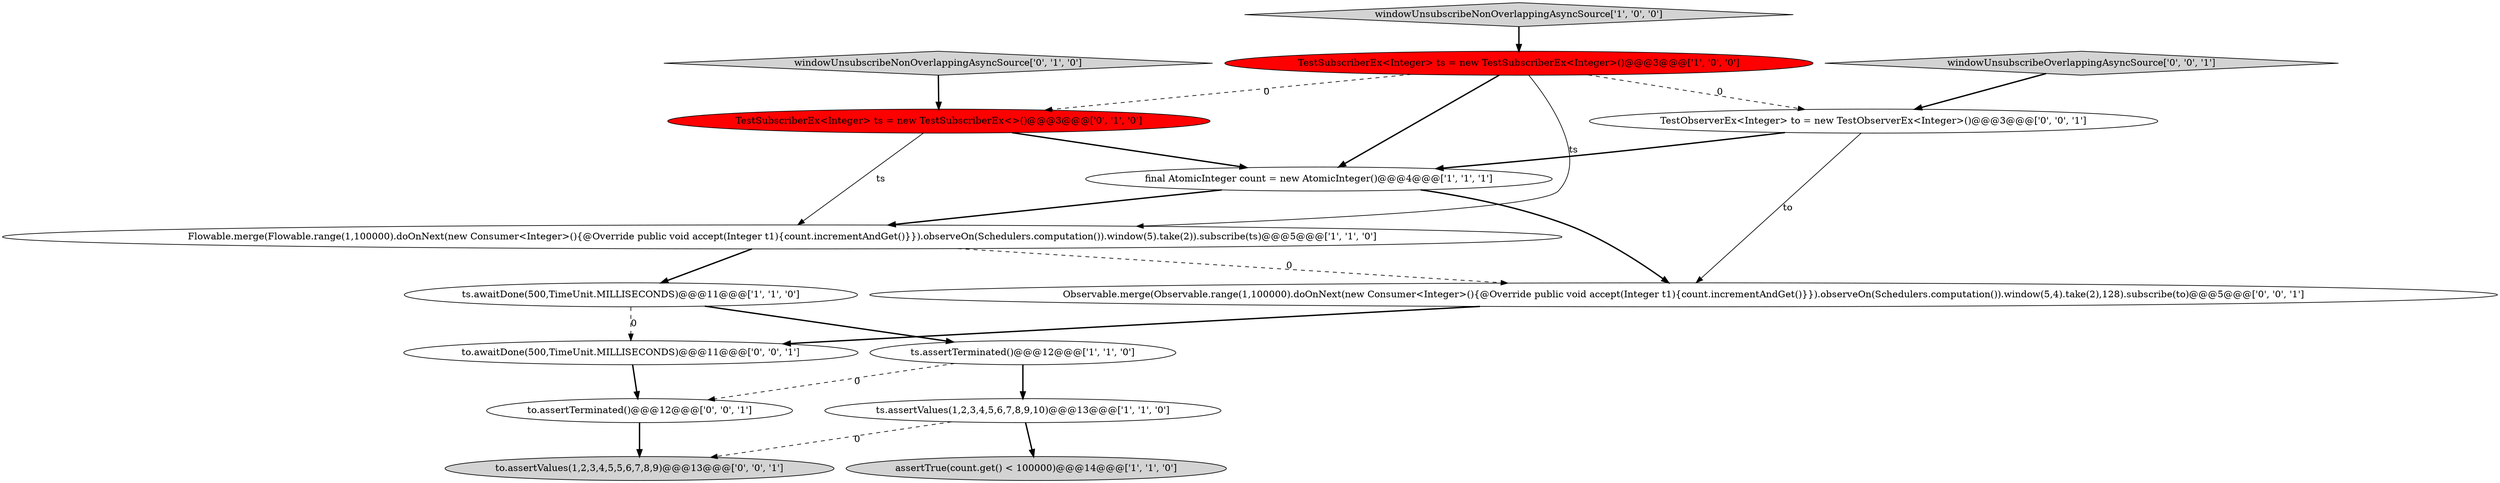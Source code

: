 digraph {
9 [style = filled, label = "TestSubscriberEx<Integer> ts = new TestSubscriberEx<>()@@@3@@@['0', '1', '0']", fillcolor = red, shape = ellipse image = "AAA1AAABBB2BBB"];
3 [style = filled, label = "Flowable.merge(Flowable.range(1,100000).doOnNext(new Consumer<Integer>(){@Override public void accept(Integer t1){count.incrementAndGet()}}).observeOn(Schedulers.computation()).window(5).take(2)).subscribe(ts)@@@5@@@['1', '1', '0']", fillcolor = white, shape = ellipse image = "AAA0AAABBB1BBB"];
5 [style = filled, label = "ts.awaitDone(500,TimeUnit.MILLISECONDS)@@@11@@@['1', '1', '0']", fillcolor = white, shape = ellipse image = "AAA0AAABBB1BBB"];
1 [style = filled, label = "final AtomicInteger count = new AtomicInteger()@@@4@@@['1', '1', '1']", fillcolor = white, shape = ellipse image = "AAA0AAABBB1BBB"];
15 [style = filled, label = "TestObserverEx<Integer> to = new TestObserverEx<Integer>()@@@3@@@['0', '0', '1']", fillcolor = white, shape = ellipse image = "AAA0AAABBB3BBB"];
4 [style = filled, label = "TestSubscriberEx<Integer> ts = new TestSubscriberEx<Integer>()@@@3@@@['1', '0', '0']", fillcolor = red, shape = ellipse image = "AAA1AAABBB1BBB"];
12 [style = filled, label = "to.awaitDone(500,TimeUnit.MILLISECONDS)@@@11@@@['0', '0', '1']", fillcolor = white, shape = ellipse image = "AAA0AAABBB3BBB"];
14 [style = filled, label = "to.assertTerminated()@@@12@@@['0', '0', '1']", fillcolor = white, shape = ellipse image = "AAA0AAABBB3BBB"];
7 [style = filled, label = "ts.assertValues(1,2,3,4,5,6,7,8,9,10)@@@13@@@['1', '1', '0']", fillcolor = white, shape = ellipse image = "AAA0AAABBB1BBB"];
11 [style = filled, label = "to.assertValues(1,2,3,4,5,5,6,7,8,9)@@@13@@@['0', '0', '1']", fillcolor = lightgray, shape = ellipse image = "AAA0AAABBB3BBB"];
6 [style = filled, label = "windowUnsubscribeNonOverlappingAsyncSource['1', '0', '0']", fillcolor = lightgray, shape = diamond image = "AAA0AAABBB1BBB"];
13 [style = filled, label = "Observable.merge(Observable.range(1,100000).doOnNext(new Consumer<Integer>(){@Override public void accept(Integer t1){count.incrementAndGet()}}).observeOn(Schedulers.computation()).window(5,4).take(2),128).subscribe(to)@@@5@@@['0', '0', '1']", fillcolor = white, shape = ellipse image = "AAA0AAABBB3BBB"];
0 [style = filled, label = "ts.assertTerminated()@@@12@@@['1', '1', '0']", fillcolor = white, shape = ellipse image = "AAA0AAABBB1BBB"];
8 [style = filled, label = "windowUnsubscribeNonOverlappingAsyncSource['0', '1', '0']", fillcolor = lightgray, shape = diamond image = "AAA0AAABBB2BBB"];
2 [style = filled, label = "assertTrue(count.get() < 100000)@@@14@@@['1', '1', '0']", fillcolor = lightgray, shape = ellipse image = "AAA0AAABBB1BBB"];
10 [style = filled, label = "windowUnsubscribeOverlappingAsyncSource['0', '0', '1']", fillcolor = lightgray, shape = diamond image = "AAA0AAABBB3BBB"];
5->12 [style = dashed, label="0"];
10->15 [style = bold, label=""];
9->3 [style = solid, label="ts"];
1->3 [style = bold, label=""];
7->11 [style = dashed, label="0"];
3->13 [style = dashed, label="0"];
1->13 [style = bold, label=""];
0->7 [style = bold, label=""];
4->3 [style = solid, label="ts"];
0->14 [style = dashed, label="0"];
6->4 [style = bold, label=""];
4->9 [style = dashed, label="0"];
3->5 [style = bold, label=""];
13->12 [style = bold, label=""];
15->13 [style = solid, label="to"];
5->0 [style = bold, label=""];
7->2 [style = bold, label=""];
4->15 [style = dashed, label="0"];
12->14 [style = bold, label=""];
8->9 [style = bold, label=""];
4->1 [style = bold, label=""];
9->1 [style = bold, label=""];
14->11 [style = bold, label=""];
15->1 [style = bold, label=""];
}
